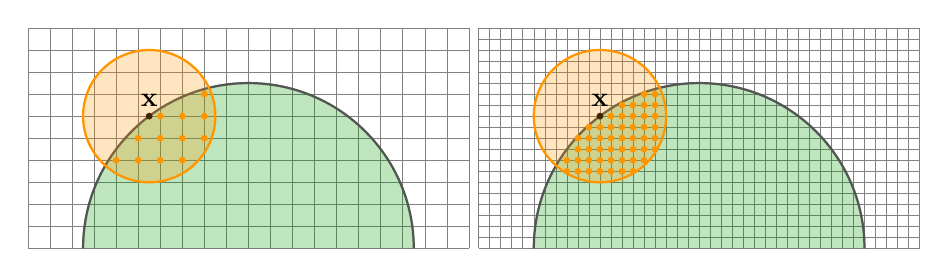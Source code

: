 
\begin{tikzpicture}[x=0.28cm,y=0.28cm]
  % colors
  \definecolor{kGreen}{rgb}{0.0,0.59,0.0}
  \definecolor{kOrange}{rgb}{1.0,0.59,0.0}
  \definecolor{kGrey}{rgb}{0.33,0.33,0.33}
  % grids
  \draw[help lines,step=1] (0,0) grid (20,10);
  \draw[draw,thick,fill,color=kGreen,nearly transparent] (2.5,0) arc (180:0:7.5);
  \draw[draw,thick,color=kGrey] (2.5,0) arc (180:0:7.5);
  \node (px) at (5.5,6) {};
  \draw[draw,thick,color=black,fill] (px) circle (0.1);
  \draw[draw,thick,fill,color=kOrange,nearly transparent] (px) circle (3);
  \draw[draw,thick,color=kOrange] (px) circle (3);
  \draw (px) node[above] {$\mathbf{x}$};
  \foreach \x/\y in {4/4, 5/4, 6/4, 7/4, 5/5, 6/5, 7/5, 8/5, 6/6, 7/6, 8/6, 8/7}
    \draw[draw,thick,color=kOrange,fill] (\x,\y) circle (0.1);
\end{tikzpicture}
\begin{tikzpicture}[x=0.28cm,y=0.28cm]
  % colors
  \definecolor{kGreen}{rgb}{0.0,0.59,0.0}
  \definecolor{kOrange}{rgb}{1.0,0.59,0.0}
  \definecolor{kGrey}{rgb}{0.33,0.33,0.33}
  % grids
  \draw[help lines,step=0.5] (0,0) grid (20,10);
  \draw[draw,thick,fill,color=kGreen,nearly transparent] (2.5,0) arc (180:0:7.5);
  \draw[draw,thick,color=kGrey] (2.5,0) arc (180:0:7.5);
  \node (px) at (5.5,6) {};
  \draw[draw,thick,color=black,fill] (px) circle (0.1);
  \draw[draw,thick,fill,color=kOrange,nearly transparent] (px) circle (3);
  \draw[draw,thick,color=kOrange] (px) circle (3);
  \draw (px) node[above] {$\mathbf{x}$};
  % line 3.5
  \foreach \x in {4, 4.5, 5, 5.5, 6, 6.5, 7}
    \draw[draw,thick,color=kOrange,fill] (\x,3.5) circle (0.1);
  % line 4
  \foreach \x in {4, 4.5, 5, 5.5, 6, 6.5, 7, 7.5}
    \draw[draw,thick,color=kOrange,fill] (\x,4) circle (0.1);
  % line 4.5
  \foreach \x in {4.5, 5, 5.5, 6, 6.5, 7, 7.5, 8}
    \draw[draw,thick,color=kOrange,fill] (\x,4.5) circle (0.1);
  % line 5
  \foreach \x in {4.5, 5, 5.5, 6, 6.5, 7, 7.5, 8}
    \draw[draw,thick,color=kOrange,fill] (\x,5) circle (0.1);
  % line 5.5
  \foreach \x in {5, 5.5, 6, 6.5, 7, 7.5, 8}
    \draw[draw,thick,color=kOrange,fill] (\x,5.5) circle (0.1);
  % line 6
  \foreach \x in {6, 6.5, 7, 7.5, 8}
    \draw[draw,thick,color=kOrange,fill] (\x,6) circle (0.1);
  % line 6.5
  \foreach \x in {6.5, 7, 7.5, 8}
    \draw[draw,thick,color=kOrange,fill] (\x,6.5) circle (0.1);
  % line 7
  \foreach \x in {7.5, 8}
    \draw[draw,thick,color=kOrange,fill] (\x,7) circle (0.1);
\end{tikzpicture}
